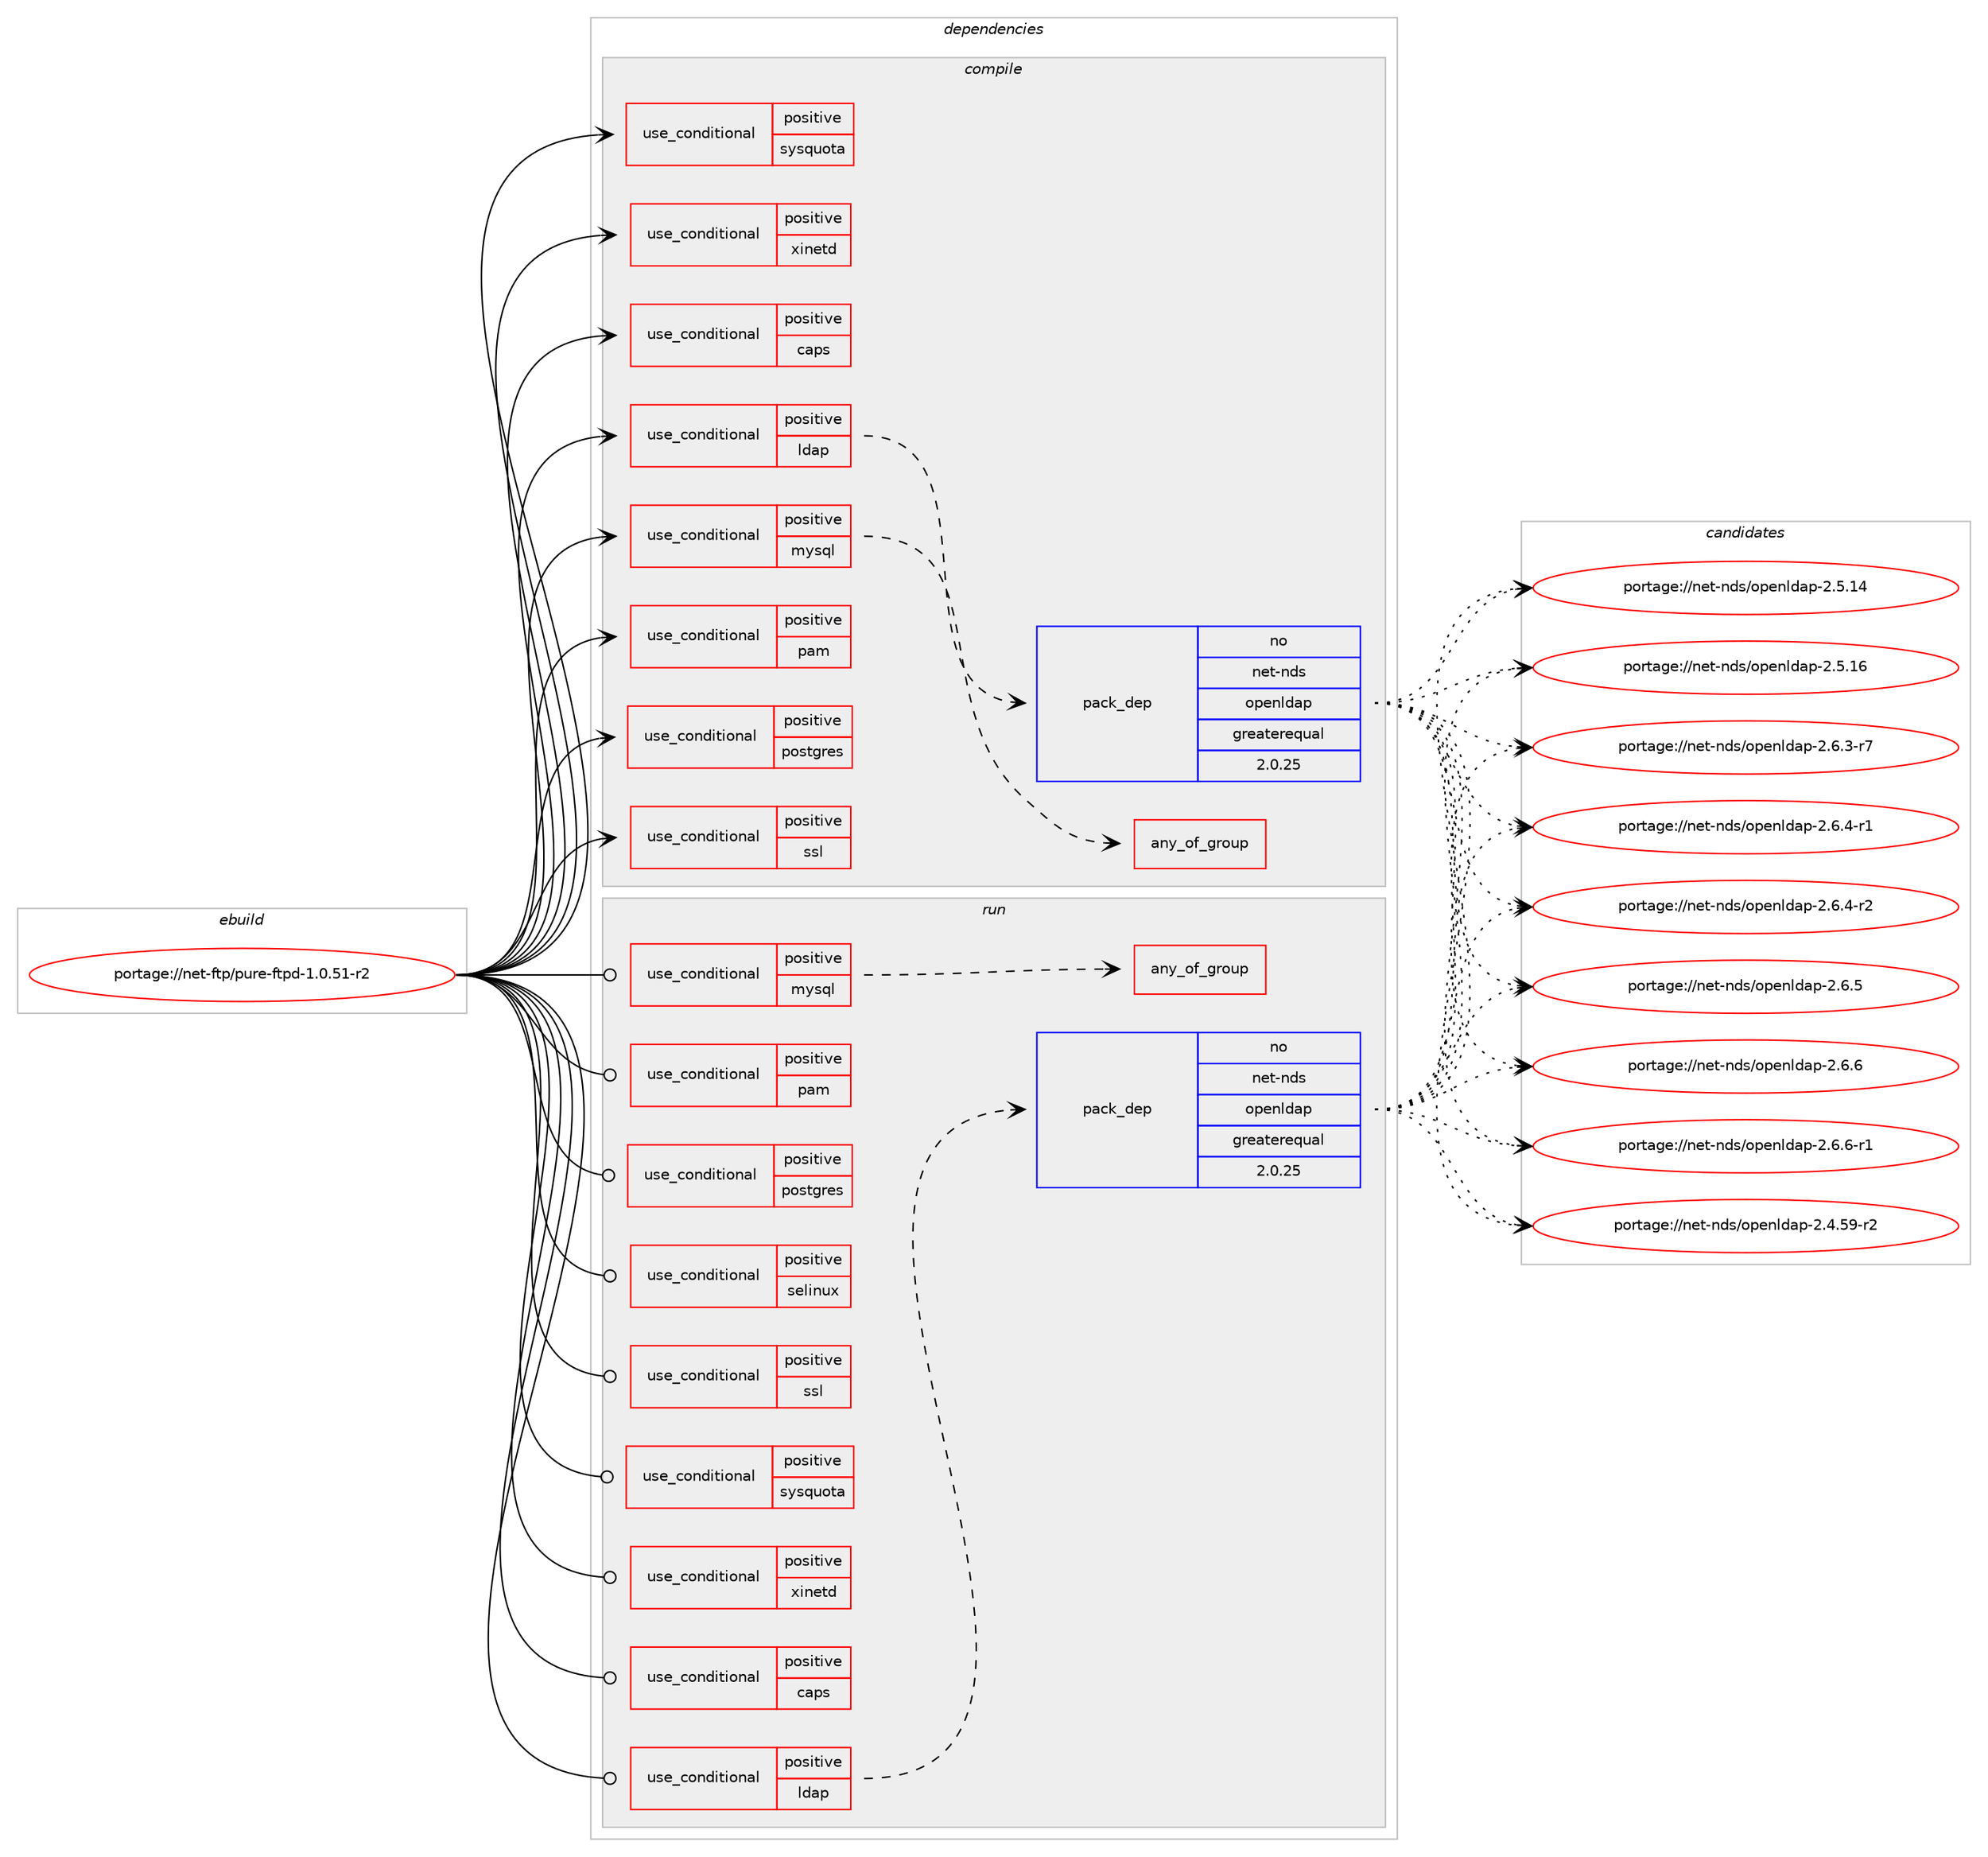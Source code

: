 digraph prolog {

# *************
# Graph options
# *************

newrank=true;
concentrate=true;
compound=true;
graph [rankdir=LR,fontname=Helvetica,fontsize=10,ranksep=1.5];#, ranksep=2.5, nodesep=0.2];
edge  [arrowhead=vee];
node  [fontname=Helvetica,fontsize=10];

# **********
# The ebuild
# **********

subgraph cluster_leftcol {
color=gray;
rank=same;
label=<<i>ebuild</i>>;
id [label="portage://net-ftp/pure-ftpd-1.0.51-r2", color=red, width=4, href="../net-ftp/pure-ftpd-1.0.51-r2.svg"];
}

# ****************
# The dependencies
# ****************

subgraph cluster_midcol {
color=gray;
label=<<i>dependencies</i>>;
subgraph cluster_compile {
fillcolor="#eeeeee";
style=filled;
label=<<i>compile</i>>;
subgraph cond1779 {
dependency2300 [label=<<TABLE BORDER="0" CELLBORDER="1" CELLSPACING="0" CELLPADDING="4"><TR><TD ROWSPAN="3" CELLPADDING="10">use_conditional</TD></TR><TR><TD>positive</TD></TR><TR><TD>caps</TD></TR></TABLE>>, shape=none, color=red];
# *** BEGIN UNKNOWN DEPENDENCY TYPE (TODO) ***
# dependency2300 -> package_dependency(portage://net-ftp/pure-ftpd-1.0.51-r2,install,no,sys-libs,libcap,none,[,,],[],[])
# *** END UNKNOWN DEPENDENCY TYPE (TODO) ***

}
id:e -> dependency2300:w [weight=20,style="solid",arrowhead="vee"];
subgraph cond1780 {
dependency2301 [label=<<TABLE BORDER="0" CELLBORDER="1" CELLSPACING="0" CELLPADDING="4"><TR><TD ROWSPAN="3" CELLPADDING="10">use_conditional</TD></TR><TR><TD>positive</TD></TR><TR><TD>ldap</TD></TR></TABLE>>, shape=none, color=red];
subgraph pack498 {
dependency2302 [label=<<TABLE BORDER="0" CELLBORDER="1" CELLSPACING="0" CELLPADDING="4" WIDTH="220"><TR><TD ROWSPAN="6" CELLPADDING="30">pack_dep</TD></TR><TR><TD WIDTH="110">no</TD></TR><TR><TD>net-nds</TD></TR><TR><TD>openldap</TD></TR><TR><TD>greaterequal</TD></TR><TR><TD>2.0.25</TD></TR></TABLE>>, shape=none, color=blue];
}
dependency2301:e -> dependency2302:w [weight=20,style="dashed",arrowhead="vee"];
}
id:e -> dependency2301:w [weight=20,style="solid",arrowhead="vee"];
subgraph cond1781 {
dependency2303 [label=<<TABLE BORDER="0" CELLBORDER="1" CELLSPACING="0" CELLPADDING="4"><TR><TD ROWSPAN="3" CELLPADDING="10">use_conditional</TD></TR><TR><TD>positive</TD></TR><TR><TD>mysql</TD></TR></TABLE>>, shape=none, color=red];
subgraph any24 {
dependency2304 [label=<<TABLE BORDER="0" CELLBORDER="1" CELLSPACING="0" CELLPADDING="4"><TR><TD CELLPADDING="10">any_of_group</TD></TR></TABLE>>, shape=none, color=red];# *** BEGIN UNKNOWN DEPENDENCY TYPE (TODO) ***
# dependency2304 -> package_dependency(portage://net-ftp/pure-ftpd-1.0.51-r2,install,no,dev-db,mariadb-connector-c,none,[,,],[],[])
# *** END UNKNOWN DEPENDENCY TYPE (TODO) ***

# *** BEGIN UNKNOWN DEPENDENCY TYPE (TODO) ***
# dependency2304 -> package_dependency(portage://net-ftp/pure-ftpd-1.0.51-r2,install,no,dev-db,mysql-connector-c,none,[,,],[],[])
# *** END UNKNOWN DEPENDENCY TYPE (TODO) ***

}
dependency2303:e -> dependency2304:w [weight=20,style="dashed",arrowhead="vee"];
}
id:e -> dependency2303:w [weight=20,style="solid",arrowhead="vee"];
subgraph cond1782 {
dependency2305 [label=<<TABLE BORDER="0" CELLBORDER="1" CELLSPACING="0" CELLPADDING="4"><TR><TD ROWSPAN="3" CELLPADDING="10">use_conditional</TD></TR><TR><TD>positive</TD></TR><TR><TD>pam</TD></TR></TABLE>>, shape=none, color=red];
# *** BEGIN UNKNOWN DEPENDENCY TYPE (TODO) ***
# dependency2305 -> package_dependency(portage://net-ftp/pure-ftpd-1.0.51-r2,install,no,sys-libs,pam,none,[,,],[],[])
# *** END UNKNOWN DEPENDENCY TYPE (TODO) ***

}
id:e -> dependency2305:w [weight=20,style="solid",arrowhead="vee"];
subgraph cond1783 {
dependency2306 [label=<<TABLE BORDER="0" CELLBORDER="1" CELLSPACING="0" CELLPADDING="4"><TR><TD ROWSPAN="3" CELLPADDING="10">use_conditional</TD></TR><TR><TD>positive</TD></TR><TR><TD>postgres</TD></TR></TABLE>>, shape=none, color=red];
# *** BEGIN UNKNOWN DEPENDENCY TYPE (TODO) ***
# dependency2306 -> package_dependency(portage://net-ftp/pure-ftpd-1.0.51-r2,install,no,dev-db,postgresql,none,[,,],any_same_slot,[])
# *** END UNKNOWN DEPENDENCY TYPE (TODO) ***

}
id:e -> dependency2306:w [weight=20,style="solid",arrowhead="vee"];
subgraph cond1784 {
dependency2307 [label=<<TABLE BORDER="0" CELLBORDER="1" CELLSPACING="0" CELLPADDING="4"><TR><TD ROWSPAN="3" CELLPADDING="10">use_conditional</TD></TR><TR><TD>positive</TD></TR><TR><TD>ssl</TD></TR></TABLE>>, shape=none, color=red];
# *** BEGIN UNKNOWN DEPENDENCY TYPE (TODO) ***
# dependency2307 -> package_dependency(portage://net-ftp/pure-ftpd-1.0.51-r2,install,no,dev-libs,openssl,none,[,,],[slot(0),equal],[use(disable(bindist),negative)])
# *** END UNKNOWN DEPENDENCY TYPE (TODO) ***

}
id:e -> dependency2307:w [weight=20,style="solid",arrowhead="vee"];
subgraph cond1785 {
dependency2308 [label=<<TABLE BORDER="0" CELLBORDER="1" CELLSPACING="0" CELLPADDING="4"><TR><TD ROWSPAN="3" CELLPADDING="10">use_conditional</TD></TR><TR><TD>positive</TD></TR><TR><TD>sysquota</TD></TR></TABLE>>, shape=none, color=red];
# *** BEGIN UNKNOWN DEPENDENCY TYPE (TODO) ***
# dependency2308 -> package_dependency(portage://net-ftp/pure-ftpd-1.0.51-r2,install,no,sys-fs,quota,none,[,,],[],[use(disable(rpc),none)])
# *** END UNKNOWN DEPENDENCY TYPE (TODO) ***

}
id:e -> dependency2308:w [weight=20,style="solid",arrowhead="vee"];
subgraph cond1786 {
dependency2309 [label=<<TABLE BORDER="0" CELLBORDER="1" CELLSPACING="0" CELLPADDING="4"><TR><TD ROWSPAN="3" CELLPADDING="10">use_conditional</TD></TR><TR><TD>positive</TD></TR><TR><TD>xinetd</TD></TR></TABLE>>, shape=none, color=red];
# *** BEGIN UNKNOWN DEPENDENCY TYPE (TODO) ***
# dependency2309 -> package_dependency(portage://net-ftp/pure-ftpd-1.0.51-r2,install,no,virtual,inetd,none,[,,],[],[])
# *** END UNKNOWN DEPENDENCY TYPE (TODO) ***

}
id:e -> dependency2309:w [weight=20,style="solid",arrowhead="vee"];
# *** BEGIN UNKNOWN DEPENDENCY TYPE (TODO) ***
# id -> package_dependency(portage://net-ftp/pure-ftpd-1.0.51-r2,install,no,dev-libs,libsodium,none,[,,],any_same_slot,[])
# *** END UNKNOWN DEPENDENCY TYPE (TODO) ***

# *** BEGIN UNKNOWN DEPENDENCY TYPE (TODO) ***
# id -> package_dependency(portage://net-ftp/pure-ftpd-1.0.51-r2,install,no,virtual,libcrypt,none,[,,],any_same_slot,[])
# *** END UNKNOWN DEPENDENCY TYPE (TODO) ***

}
subgraph cluster_compileandrun {
fillcolor="#eeeeee";
style=filled;
label=<<i>compile and run</i>>;
}
subgraph cluster_run {
fillcolor="#eeeeee";
style=filled;
label=<<i>run</i>>;
subgraph cond1787 {
dependency2310 [label=<<TABLE BORDER="0" CELLBORDER="1" CELLSPACING="0" CELLPADDING="4"><TR><TD ROWSPAN="3" CELLPADDING="10">use_conditional</TD></TR><TR><TD>positive</TD></TR><TR><TD>caps</TD></TR></TABLE>>, shape=none, color=red];
# *** BEGIN UNKNOWN DEPENDENCY TYPE (TODO) ***
# dependency2310 -> package_dependency(portage://net-ftp/pure-ftpd-1.0.51-r2,run,no,sys-libs,libcap,none,[,,],[],[])
# *** END UNKNOWN DEPENDENCY TYPE (TODO) ***

}
id:e -> dependency2310:w [weight=20,style="solid",arrowhead="odot"];
subgraph cond1788 {
dependency2311 [label=<<TABLE BORDER="0" CELLBORDER="1" CELLSPACING="0" CELLPADDING="4"><TR><TD ROWSPAN="3" CELLPADDING="10">use_conditional</TD></TR><TR><TD>positive</TD></TR><TR><TD>ldap</TD></TR></TABLE>>, shape=none, color=red];
subgraph pack499 {
dependency2312 [label=<<TABLE BORDER="0" CELLBORDER="1" CELLSPACING="0" CELLPADDING="4" WIDTH="220"><TR><TD ROWSPAN="6" CELLPADDING="30">pack_dep</TD></TR><TR><TD WIDTH="110">no</TD></TR><TR><TD>net-nds</TD></TR><TR><TD>openldap</TD></TR><TR><TD>greaterequal</TD></TR><TR><TD>2.0.25</TD></TR></TABLE>>, shape=none, color=blue];
}
dependency2311:e -> dependency2312:w [weight=20,style="dashed",arrowhead="vee"];
}
id:e -> dependency2311:w [weight=20,style="solid",arrowhead="odot"];
subgraph cond1789 {
dependency2313 [label=<<TABLE BORDER="0" CELLBORDER="1" CELLSPACING="0" CELLPADDING="4"><TR><TD ROWSPAN="3" CELLPADDING="10">use_conditional</TD></TR><TR><TD>positive</TD></TR><TR><TD>mysql</TD></TR></TABLE>>, shape=none, color=red];
subgraph any25 {
dependency2314 [label=<<TABLE BORDER="0" CELLBORDER="1" CELLSPACING="0" CELLPADDING="4"><TR><TD CELLPADDING="10">any_of_group</TD></TR></TABLE>>, shape=none, color=red];# *** BEGIN UNKNOWN DEPENDENCY TYPE (TODO) ***
# dependency2314 -> package_dependency(portage://net-ftp/pure-ftpd-1.0.51-r2,run,no,dev-db,mariadb-connector-c,none,[,,],[],[])
# *** END UNKNOWN DEPENDENCY TYPE (TODO) ***

# *** BEGIN UNKNOWN DEPENDENCY TYPE (TODO) ***
# dependency2314 -> package_dependency(portage://net-ftp/pure-ftpd-1.0.51-r2,run,no,dev-db,mysql-connector-c,none,[,,],[],[])
# *** END UNKNOWN DEPENDENCY TYPE (TODO) ***

}
dependency2313:e -> dependency2314:w [weight=20,style="dashed",arrowhead="vee"];
}
id:e -> dependency2313:w [weight=20,style="solid",arrowhead="odot"];
subgraph cond1790 {
dependency2315 [label=<<TABLE BORDER="0" CELLBORDER="1" CELLSPACING="0" CELLPADDING="4"><TR><TD ROWSPAN="3" CELLPADDING="10">use_conditional</TD></TR><TR><TD>positive</TD></TR><TR><TD>pam</TD></TR></TABLE>>, shape=none, color=red];
# *** BEGIN UNKNOWN DEPENDENCY TYPE (TODO) ***
# dependency2315 -> package_dependency(portage://net-ftp/pure-ftpd-1.0.51-r2,run,no,sys-libs,pam,none,[,,],[],[])
# *** END UNKNOWN DEPENDENCY TYPE (TODO) ***

}
id:e -> dependency2315:w [weight=20,style="solid",arrowhead="odot"];
subgraph cond1791 {
dependency2316 [label=<<TABLE BORDER="0" CELLBORDER="1" CELLSPACING="0" CELLPADDING="4"><TR><TD ROWSPAN="3" CELLPADDING="10">use_conditional</TD></TR><TR><TD>positive</TD></TR><TR><TD>postgres</TD></TR></TABLE>>, shape=none, color=red];
# *** BEGIN UNKNOWN DEPENDENCY TYPE (TODO) ***
# dependency2316 -> package_dependency(portage://net-ftp/pure-ftpd-1.0.51-r2,run,no,dev-db,postgresql,none,[,,],any_same_slot,[])
# *** END UNKNOWN DEPENDENCY TYPE (TODO) ***

}
id:e -> dependency2316:w [weight=20,style="solid",arrowhead="odot"];
subgraph cond1792 {
dependency2317 [label=<<TABLE BORDER="0" CELLBORDER="1" CELLSPACING="0" CELLPADDING="4"><TR><TD ROWSPAN="3" CELLPADDING="10">use_conditional</TD></TR><TR><TD>positive</TD></TR><TR><TD>selinux</TD></TR></TABLE>>, shape=none, color=red];
# *** BEGIN UNKNOWN DEPENDENCY TYPE (TODO) ***
# dependency2317 -> package_dependency(portage://net-ftp/pure-ftpd-1.0.51-r2,run,no,sec-policy,selinux-ftp,none,[,,],[],[])
# *** END UNKNOWN DEPENDENCY TYPE (TODO) ***

}
id:e -> dependency2317:w [weight=20,style="solid",arrowhead="odot"];
subgraph cond1793 {
dependency2318 [label=<<TABLE BORDER="0" CELLBORDER="1" CELLSPACING="0" CELLPADDING="4"><TR><TD ROWSPAN="3" CELLPADDING="10">use_conditional</TD></TR><TR><TD>positive</TD></TR><TR><TD>ssl</TD></TR></TABLE>>, shape=none, color=red];
# *** BEGIN UNKNOWN DEPENDENCY TYPE (TODO) ***
# dependency2318 -> package_dependency(portage://net-ftp/pure-ftpd-1.0.51-r2,run,no,dev-libs,openssl,none,[,,],[slot(0),equal],[use(disable(bindist),negative)])
# *** END UNKNOWN DEPENDENCY TYPE (TODO) ***

}
id:e -> dependency2318:w [weight=20,style="solid",arrowhead="odot"];
subgraph cond1794 {
dependency2319 [label=<<TABLE BORDER="0" CELLBORDER="1" CELLSPACING="0" CELLPADDING="4"><TR><TD ROWSPAN="3" CELLPADDING="10">use_conditional</TD></TR><TR><TD>positive</TD></TR><TR><TD>sysquota</TD></TR></TABLE>>, shape=none, color=red];
# *** BEGIN UNKNOWN DEPENDENCY TYPE (TODO) ***
# dependency2319 -> package_dependency(portage://net-ftp/pure-ftpd-1.0.51-r2,run,no,sys-fs,quota,none,[,,],[],[use(disable(rpc),none)])
# *** END UNKNOWN DEPENDENCY TYPE (TODO) ***

}
id:e -> dependency2319:w [weight=20,style="solid",arrowhead="odot"];
subgraph cond1795 {
dependency2320 [label=<<TABLE BORDER="0" CELLBORDER="1" CELLSPACING="0" CELLPADDING="4"><TR><TD ROWSPAN="3" CELLPADDING="10">use_conditional</TD></TR><TR><TD>positive</TD></TR><TR><TD>xinetd</TD></TR></TABLE>>, shape=none, color=red];
# *** BEGIN UNKNOWN DEPENDENCY TYPE (TODO) ***
# dependency2320 -> package_dependency(portage://net-ftp/pure-ftpd-1.0.51-r2,run,no,virtual,inetd,none,[,,],[],[])
# *** END UNKNOWN DEPENDENCY TYPE (TODO) ***

}
id:e -> dependency2320:w [weight=20,style="solid",arrowhead="odot"];
# *** BEGIN UNKNOWN DEPENDENCY TYPE (TODO) ***
# id -> package_dependency(portage://net-ftp/pure-ftpd-1.0.51-r2,run,no,dev-libs,libsodium,none,[,,],any_same_slot,[])
# *** END UNKNOWN DEPENDENCY TYPE (TODO) ***

# *** BEGIN UNKNOWN DEPENDENCY TYPE (TODO) ***
# id -> package_dependency(portage://net-ftp/pure-ftpd-1.0.51-r2,run,no,net-ftp,ftpbase,none,[,,],[],[])
# *** END UNKNOWN DEPENDENCY TYPE (TODO) ***

# *** BEGIN UNKNOWN DEPENDENCY TYPE (TODO) ***
# id -> package_dependency(portage://net-ftp/pure-ftpd-1.0.51-r2,run,no,virtual,libcrypt,none,[,,],any_same_slot,[])
# *** END UNKNOWN DEPENDENCY TYPE (TODO) ***

}
}

# **************
# The candidates
# **************

subgraph cluster_choices {
rank=same;
color=gray;
label=<<i>candidates</i>>;

subgraph choice498 {
color=black;
nodesep=1;
choice110101116451101001154711111210111010810097112455046524653574511450 [label="portage://net-nds/openldap-2.4.59-r2", color=red, width=4,href="../net-nds/openldap-2.4.59-r2.svg"];
choice11010111645110100115471111121011101081009711245504653464952 [label="portage://net-nds/openldap-2.5.14", color=red, width=4,href="../net-nds/openldap-2.5.14.svg"];
choice11010111645110100115471111121011101081009711245504653464954 [label="portage://net-nds/openldap-2.5.16", color=red, width=4,href="../net-nds/openldap-2.5.16.svg"];
choice1101011164511010011547111112101110108100971124550465446514511455 [label="portage://net-nds/openldap-2.6.3-r7", color=red, width=4,href="../net-nds/openldap-2.6.3-r7.svg"];
choice1101011164511010011547111112101110108100971124550465446524511449 [label="portage://net-nds/openldap-2.6.4-r1", color=red, width=4,href="../net-nds/openldap-2.6.4-r1.svg"];
choice1101011164511010011547111112101110108100971124550465446524511450 [label="portage://net-nds/openldap-2.6.4-r2", color=red, width=4,href="../net-nds/openldap-2.6.4-r2.svg"];
choice110101116451101001154711111210111010810097112455046544653 [label="portage://net-nds/openldap-2.6.5", color=red, width=4,href="../net-nds/openldap-2.6.5.svg"];
choice110101116451101001154711111210111010810097112455046544654 [label="portage://net-nds/openldap-2.6.6", color=red, width=4,href="../net-nds/openldap-2.6.6.svg"];
choice1101011164511010011547111112101110108100971124550465446544511449 [label="portage://net-nds/openldap-2.6.6-r1", color=red, width=4,href="../net-nds/openldap-2.6.6-r1.svg"];
dependency2302:e -> choice110101116451101001154711111210111010810097112455046524653574511450:w [style=dotted,weight="100"];
dependency2302:e -> choice11010111645110100115471111121011101081009711245504653464952:w [style=dotted,weight="100"];
dependency2302:e -> choice11010111645110100115471111121011101081009711245504653464954:w [style=dotted,weight="100"];
dependency2302:e -> choice1101011164511010011547111112101110108100971124550465446514511455:w [style=dotted,weight="100"];
dependency2302:e -> choice1101011164511010011547111112101110108100971124550465446524511449:w [style=dotted,weight="100"];
dependency2302:e -> choice1101011164511010011547111112101110108100971124550465446524511450:w [style=dotted,weight="100"];
dependency2302:e -> choice110101116451101001154711111210111010810097112455046544653:w [style=dotted,weight="100"];
dependency2302:e -> choice110101116451101001154711111210111010810097112455046544654:w [style=dotted,weight="100"];
dependency2302:e -> choice1101011164511010011547111112101110108100971124550465446544511449:w [style=dotted,weight="100"];
}
subgraph choice499 {
color=black;
nodesep=1;
choice110101116451101001154711111210111010810097112455046524653574511450 [label="portage://net-nds/openldap-2.4.59-r2", color=red, width=4,href="../net-nds/openldap-2.4.59-r2.svg"];
choice11010111645110100115471111121011101081009711245504653464952 [label="portage://net-nds/openldap-2.5.14", color=red, width=4,href="../net-nds/openldap-2.5.14.svg"];
choice11010111645110100115471111121011101081009711245504653464954 [label="portage://net-nds/openldap-2.5.16", color=red, width=4,href="../net-nds/openldap-2.5.16.svg"];
choice1101011164511010011547111112101110108100971124550465446514511455 [label="portage://net-nds/openldap-2.6.3-r7", color=red, width=4,href="../net-nds/openldap-2.6.3-r7.svg"];
choice1101011164511010011547111112101110108100971124550465446524511449 [label="portage://net-nds/openldap-2.6.4-r1", color=red, width=4,href="../net-nds/openldap-2.6.4-r1.svg"];
choice1101011164511010011547111112101110108100971124550465446524511450 [label="portage://net-nds/openldap-2.6.4-r2", color=red, width=4,href="../net-nds/openldap-2.6.4-r2.svg"];
choice110101116451101001154711111210111010810097112455046544653 [label="portage://net-nds/openldap-2.6.5", color=red, width=4,href="../net-nds/openldap-2.6.5.svg"];
choice110101116451101001154711111210111010810097112455046544654 [label="portage://net-nds/openldap-2.6.6", color=red, width=4,href="../net-nds/openldap-2.6.6.svg"];
choice1101011164511010011547111112101110108100971124550465446544511449 [label="portage://net-nds/openldap-2.6.6-r1", color=red, width=4,href="../net-nds/openldap-2.6.6-r1.svg"];
dependency2312:e -> choice110101116451101001154711111210111010810097112455046524653574511450:w [style=dotted,weight="100"];
dependency2312:e -> choice11010111645110100115471111121011101081009711245504653464952:w [style=dotted,weight="100"];
dependency2312:e -> choice11010111645110100115471111121011101081009711245504653464954:w [style=dotted,weight="100"];
dependency2312:e -> choice1101011164511010011547111112101110108100971124550465446514511455:w [style=dotted,weight="100"];
dependency2312:e -> choice1101011164511010011547111112101110108100971124550465446524511449:w [style=dotted,weight="100"];
dependency2312:e -> choice1101011164511010011547111112101110108100971124550465446524511450:w [style=dotted,weight="100"];
dependency2312:e -> choice110101116451101001154711111210111010810097112455046544653:w [style=dotted,weight="100"];
dependency2312:e -> choice110101116451101001154711111210111010810097112455046544654:w [style=dotted,weight="100"];
dependency2312:e -> choice1101011164511010011547111112101110108100971124550465446544511449:w [style=dotted,weight="100"];
}
}

}
